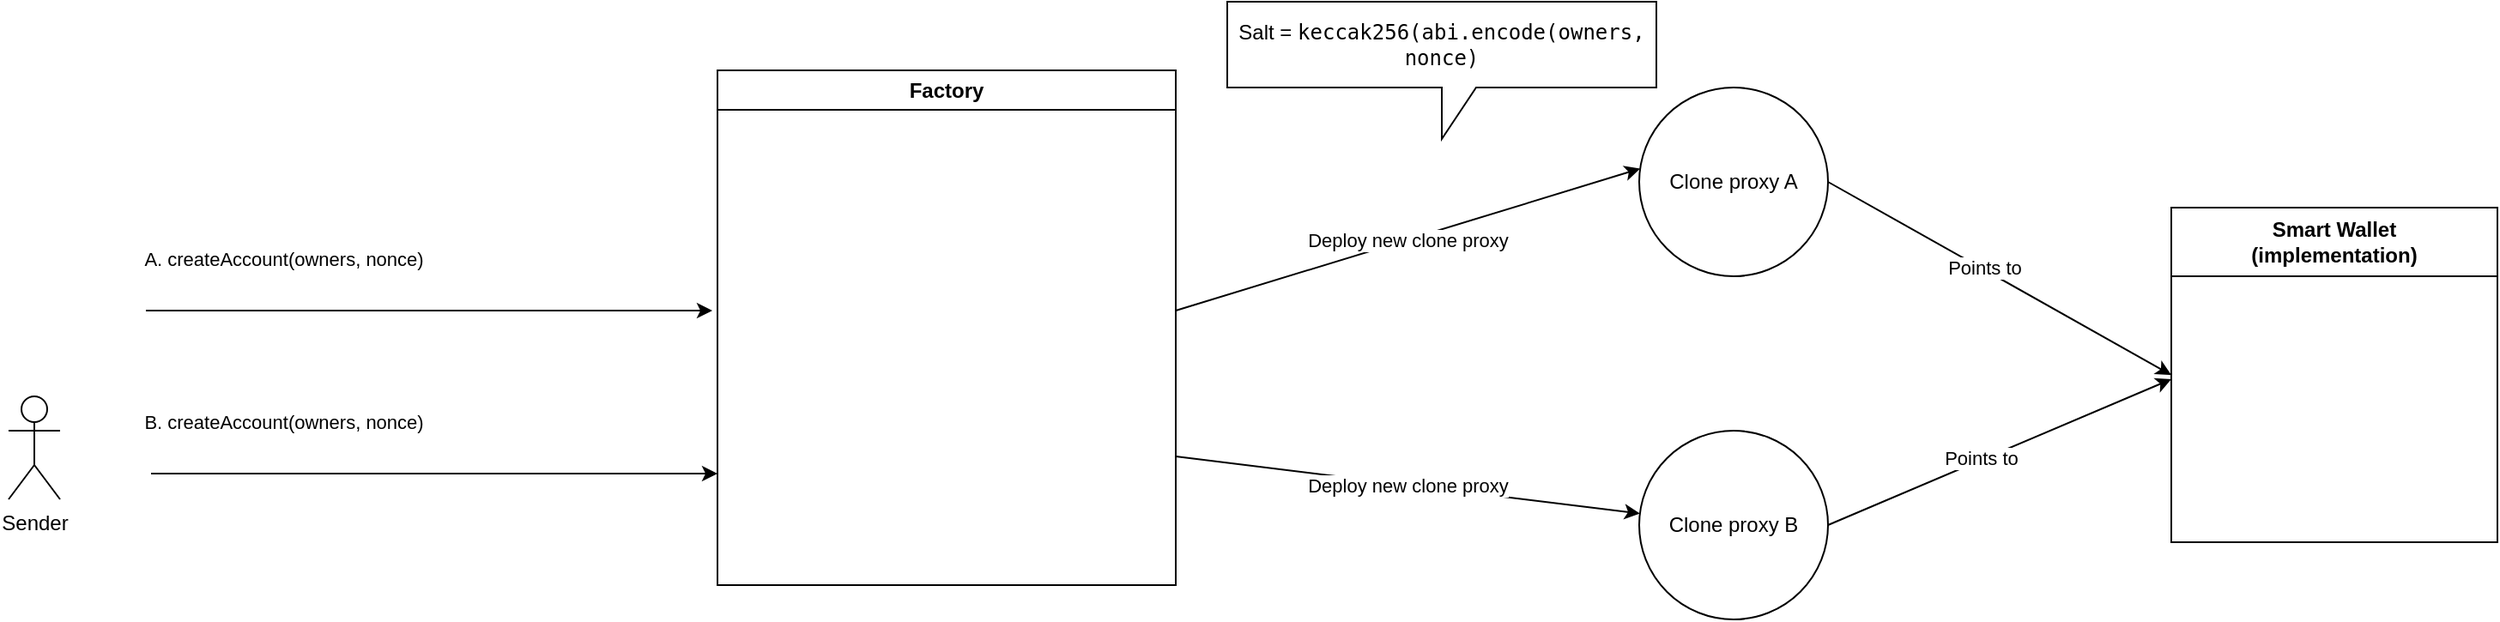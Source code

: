 <mxfile version="20.6.2" type="device"><diagram id="-53Wm8W27q4MGhAShztf" name="SmartWalletFactory"><mxGraphModel dx="1422" dy="588" grid="1" gridSize="10" guides="1" tooltips="1" connect="1" arrows="1" fold="1" page="1" pageScale="1" pageWidth="2336" pageHeight="1654" math="0" shadow="0"><root><mxCell id="0"/><mxCell id="1" parent="0"/><mxCell id="35iK3GQXBs99RTyZw-ZX-7" value="Factory" style="swimlane;whiteSpace=wrap;html=1;" vertex="1" parent="1"><mxGeometry x="433" y="180" width="267" height="300" as="geometry"/></mxCell><mxCell id="35iK3GQXBs99RTyZw-ZX-8" value="Smart Wallet&lt;br&gt;(implementation)" style="swimlane;whiteSpace=wrap;html=1;startSize=40;" vertex="1" parent="1"><mxGeometry x="1280" y="260" width="190" height="195" as="geometry"/></mxCell><mxCell id="35iK3GQXBs99RTyZw-ZX-9" value="" style="endArrow=classic;html=1;rounded=0;" edge="1" parent="1"><mxGeometry width="50" height="50" relative="1" as="geometry"><mxPoint x="100" y="320" as="sourcePoint"/><mxPoint x="430" y="320" as="targetPoint"/></mxGeometry></mxCell><mxCell id="35iK3GQXBs99RTyZw-ZX-10" value="A. createAccount(owners, nonce)" style="edgeLabel;html=1;align=center;verticalAlign=middle;resizable=0;points=[];" vertex="1" connectable="0" parent="35iK3GQXBs99RTyZw-ZX-9"><mxGeometry x="-0.521" y="1" relative="1" as="geometry"><mxPoint x="1" y="-29" as="offset"/></mxGeometry></mxCell><mxCell id="35iK3GQXBs99RTyZw-ZX-11" value="Deploy new clone proxy" style="endArrow=classic;html=1;rounded=0;entryX=0.005;entryY=0.43;entryDx=0;entryDy=0;entryPerimeter=0;" edge="1" parent="1" target="35iK3GQXBs99RTyZw-ZX-12"><mxGeometry width="50" height="50" relative="1" as="geometry"><mxPoint x="700" y="320" as="sourcePoint"/><mxPoint x="890" y="320" as="targetPoint"/></mxGeometry></mxCell><mxCell id="35iK3GQXBs99RTyZw-ZX-12" value="Clone proxy A" style="ellipse;whiteSpace=wrap;html=1;aspect=fixed;" vertex="1" parent="1"><mxGeometry x="970" y="190" width="110" height="110" as="geometry"/></mxCell><mxCell id="35iK3GQXBs99RTyZw-ZX-13" value="" style="endArrow=classic;html=1;rounded=0;exitX=1;exitY=0.5;exitDx=0;exitDy=0;entryX=0;entryY=0.5;entryDx=0;entryDy=0;" edge="1" parent="1" source="35iK3GQXBs99RTyZw-ZX-12" target="35iK3GQXBs99RTyZw-ZX-8"><mxGeometry width="50" height="50" relative="1" as="geometry"><mxPoint x="1110" y="350" as="sourcePoint"/><mxPoint x="1160" y="300" as="targetPoint"/></mxGeometry></mxCell><mxCell id="35iK3GQXBs99RTyZw-ZX-14" value="Points to" style="edgeLabel;html=1;align=center;verticalAlign=middle;resizable=0;points=[];" vertex="1" connectable="0" parent="35iK3GQXBs99RTyZw-ZX-13"><mxGeometry x="-0.108" y="2" relative="1" as="geometry"><mxPoint y="1" as="offset"/></mxGeometry></mxCell><mxCell id="35iK3GQXBs99RTyZw-ZX-15" value="Sender" style="shape=umlActor;verticalLabelPosition=bottom;verticalAlign=top;html=1;outlineConnect=0;" vertex="1" parent="1"><mxGeometry x="20" y="370" width="30" height="60" as="geometry"/></mxCell><mxCell id="35iK3GQXBs99RTyZw-ZX-16" value="&lt;font style=&quot;font-size: 12px;&quot;&gt;Salt = &lt;font face=&quot;Droid Sans Mono, monospace, monospace&quot;&gt;keccak256(abi.encode(owners, nonce)&lt;/font&gt;&lt;/font&gt;" style="shape=callout;whiteSpace=wrap;html=1;perimeter=calloutPerimeter;" vertex="1" parent="1"><mxGeometry x="730" y="140" width="250" height="80" as="geometry"/></mxCell><mxCell id="35iK3GQXBs99RTyZw-ZX-17" value="" style="endArrow=classic;html=1;rounded=0;" edge="1" parent="1"><mxGeometry width="50" height="50" relative="1" as="geometry"><mxPoint x="103" y="415" as="sourcePoint"/><mxPoint x="433" y="415" as="targetPoint"/></mxGeometry></mxCell><mxCell id="35iK3GQXBs99RTyZw-ZX-18" value="B. createAccount(owners, nonce)" style="edgeLabel;html=1;align=center;verticalAlign=middle;resizable=0;points=[];" vertex="1" connectable="0" parent="35iK3GQXBs99RTyZw-ZX-17"><mxGeometry x="-0.521" y="1" relative="1" as="geometry"><mxPoint x="-2" y="-29" as="offset"/></mxGeometry></mxCell><mxCell id="35iK3GQXBs99RTyZw-ZX-19" value="Deploy new clone proxy" style="endArrow=classic;html=1;rounded=0;exitX=1;exitY=0.75;exitDx=0;exitDy=0;" edge="1" parent="1" source="35iK3GQXBs99RTyZw-ZX-7" target="35iK3GQXBs99RTyZw-ZX-20"><mxGeometry width="50" height="50" relative="1" as="geometry"><mxPoint x="710" y="330" as="sourcePoint"/><mxPoint x="950" y="410" as="targetPoint"/></mxGeometry></mxCell><mxCell id="35iK3GQXBs99RTyZw-ZX-20" value="Clone proxy B" style="ellipse;whiteSpace=wrap;html=1;aspect=fixed;" vertex="1" parent="1"><mxGeometry x="970" y="390" width="110" height="110" as="geometry"/></mxCell><mxCell id="35iK3GQXBs99RTyZw-ZX-22" value="" style="endArrow=classic;html=1;rounded=0;exitX=1;exitY=0.5;exitDx=0;exitDy=0;" edge="1" parent="1" source="35iK3GQXBs99RTyZw-ZX-20"><mxGeometry width="50" height="50" relative="1" as="geometry"><mxPoint x="1090" y="255" as="sourcePoint"/><mxPoint x="1280" y="360" as="targetPoint"/></mxGeometry></mxCell><mxCell id="35iK3GQXBs99RTyZw-ZX-23" value="Points to" style="edgeLabel;html=1;align=center;verticalAlign=middle;resizable=0;points=[];" vertex="1" connectable="0" parent="35iK3GQXBs99RTyZw-ZX-22"><mxGeometry x="-0.108" y="2" relative="1" as="geometry"><mxPoint y="1" as="offset"/></mxGeometry></mxCell></root></mxGraphModel></diagram></mxfile>